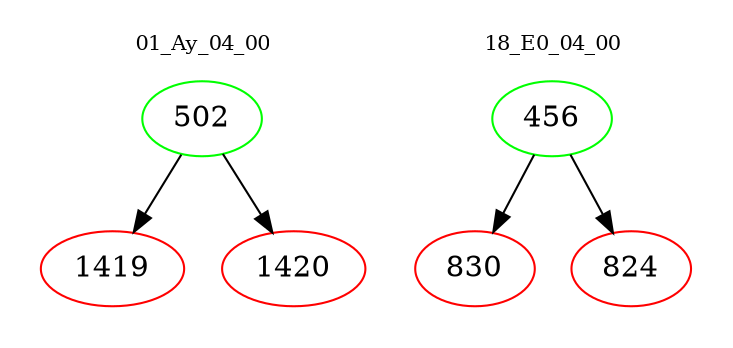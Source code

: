 digraph{
subgraph cluster_0 {
color = white
label = "01_Ay_04_00";
fontsize=10;
T0_502 [label="502", color="green"]
T0_502 -> T0_1419 [color="black"]
T0_1419 [label="1419", color="red"]
T0_502 -> T0_1420 [color="black"]
T0_1420 [label="1420", color="red"]
}
subgraph cluster_1 {
color = white
label = "18_E0_04_00";
fontsize=10;
T1_456 [label="456", color="green"]
T1_456 -> T1_830 [color="black"]
T1_830 [label="830", color="red"]
T1_456 -> T1_824 [color="black"]
T1_824 [label="824", color="red"]
}
}
